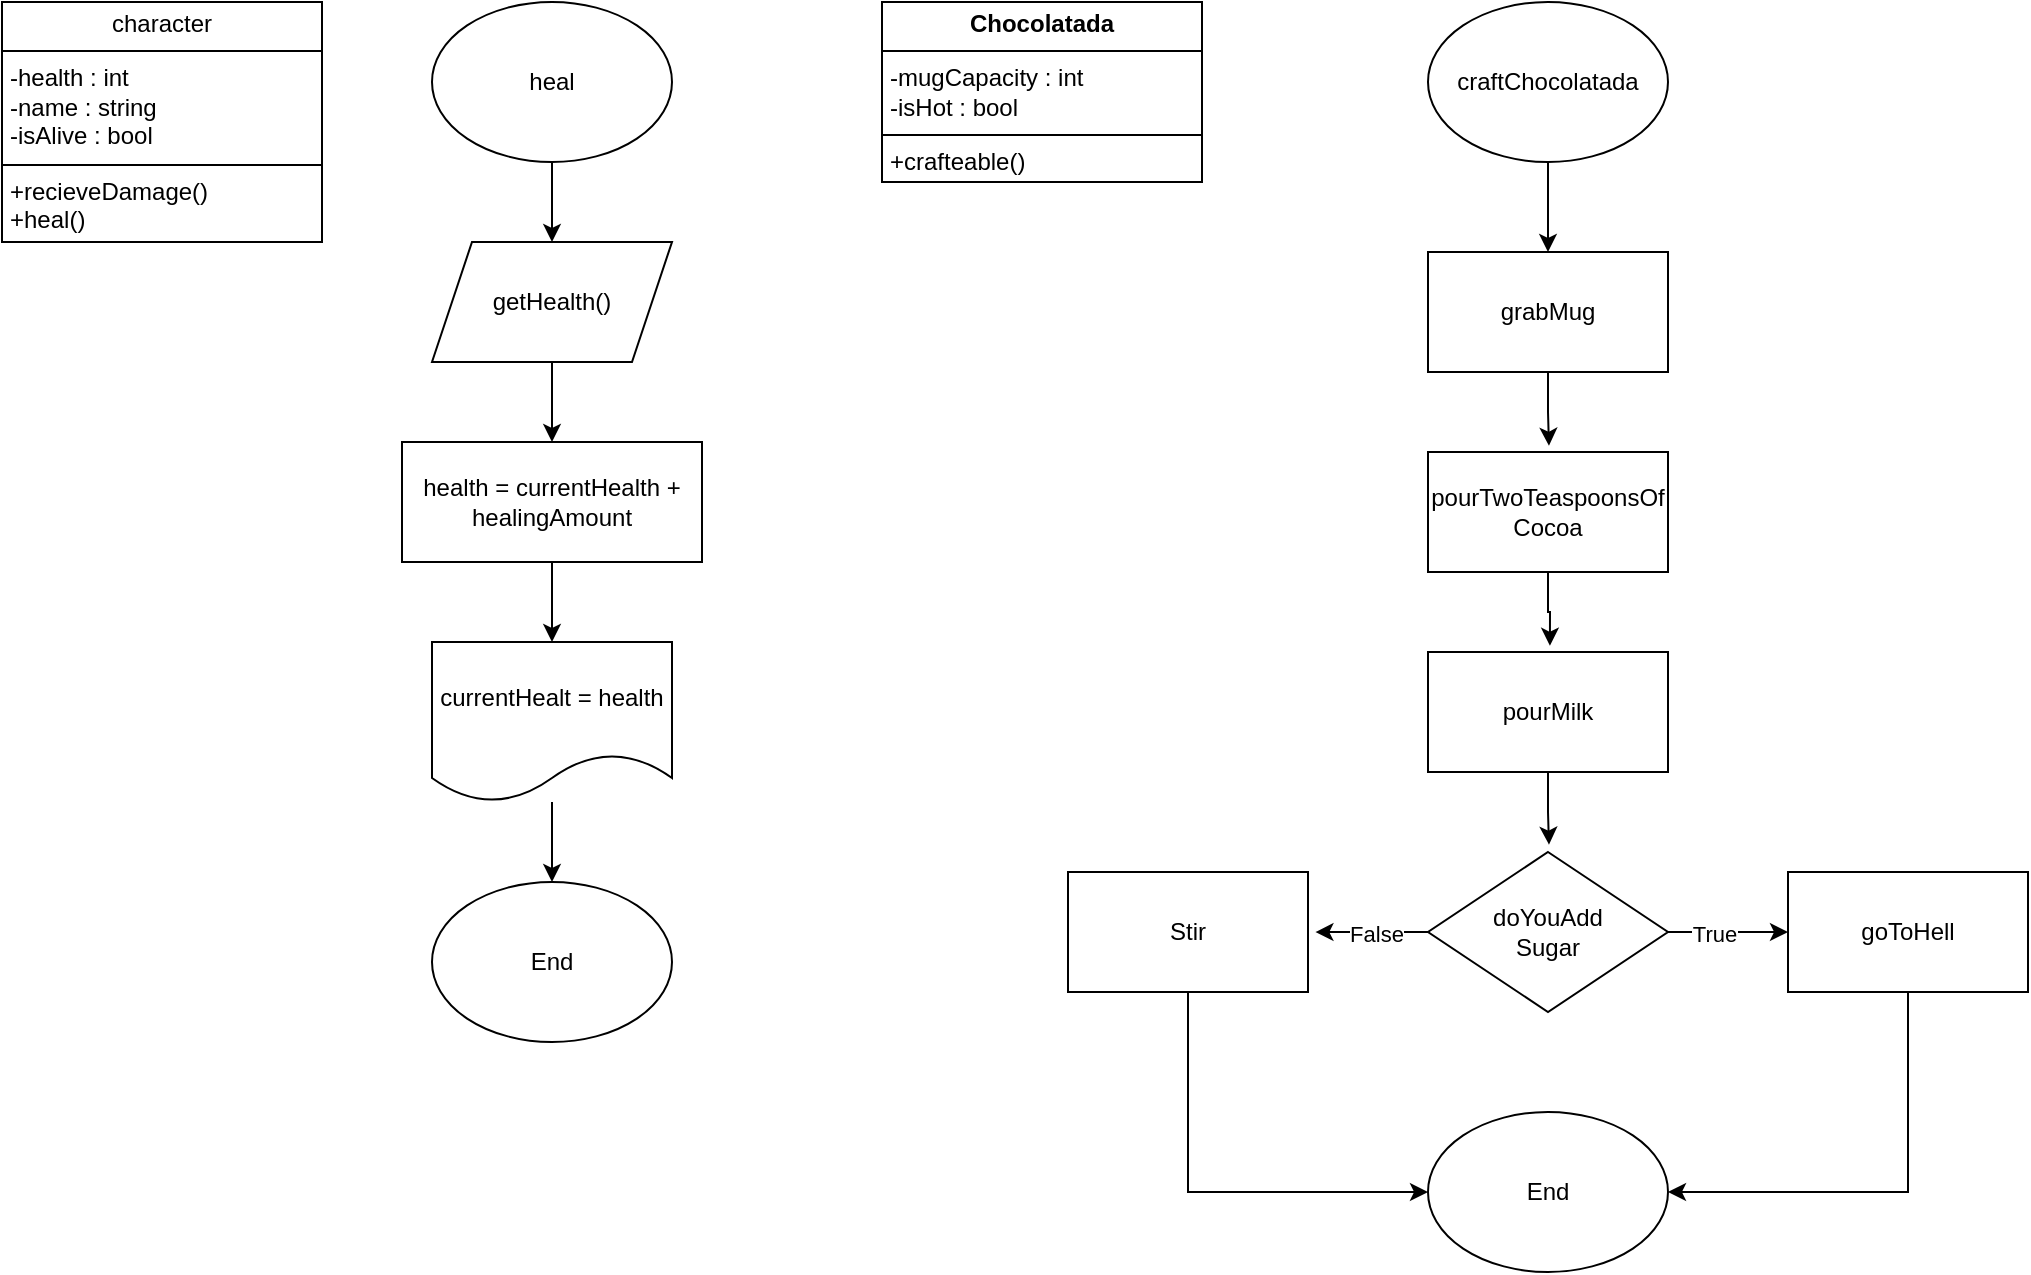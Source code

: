 <mxfile version="24.3.0" type="device">
  <diagram name="Page-1" id="6TrsQpdqu2yxD2Ganpot">
    <mxGraphModel dx="1509" dy="825" grid="1" gridSize="10" guides="1" tooltips="1" connect="1" arrows="1" fold="1" page="1" pageScale="1" pageWidth="827" pageHeight="1169" math="0" shadow="0">
      <root>
        <mxCell id="0" />
        <mxCell id="1" parent="0" />
        <mxCell id="Q3QI0EhAg8i-hHH3-Zzy-1" value="&lt;p style=&quot;margin:0px;margin-top:4px;text-align:center;&quot;&gt;character&lt;/p&gt;&lt;hr size=&quot;1&quot; style=&quot;border-style:solid;&quot;&gt;&lt;p style=&quot;margin:0px;margin-left:4px;&quot;&gt;-health : int&lt;/p&gt;&lt;p style=&quot;margin:0px;margin-left:4px;&quot;&gt;-name : string&lt;/p&gt;&lt;p style=&quot;margin:0px;margin-left:4px;&quot;&gt;-isAlive : bool&lt;/p&gt;&lt;hr size=&quot;1&quot; style=&quot;border-style:solid;&quot;&gt;&lt;p style=&quot;margin:0px;margin-left:4px;&quot;&gt;+recieveDamage()&lt;/p&gt;&lt;p style=&quot;margin:0px;margin-left:4px;&quot;&gt;+heal()&lt;/p&gt;&lt;p style=&quot;margin:0px;margin-left:4px;&quot;&gt;&lt;br&gt;&lt;/p&gt;" style="verticalAlign=top;align=left;overflow=fill;html=1;whiteSpace=wrap;" parent="1" vertex="1">
          <mxGeometry x="40" y="40" width="160" height="120" as="geometry" />
        </mxCell>
        <mxCell id="Q3QI0EhAg8i-hHH3-Zzy-6" style="edgeStyle=orthogonalEdgeStyle;rounded=0;orthogonalLoop=1;jettySize=auto;html=1;entryX=0.5;entryY=0;entryDx=0;entryDy=0;" parent="1" source="Q3QI0EhAg8i-hHH3-Zzy-4" target="Q3QI0EhAg8i-hHH3-Zzy-5" edge="1">
          <mxGeometry relative="1" as="geometry" />
        </mxCell>
        <mxCell id="Q3QI0EhAg8i-hHH3-Zzy-4" value="heal" style="ellipse;whiteSpace=wrap;html=1;" parent="1" vertex="1">
          <mxGeometry x="255" y="40" width="120" height="80" as="geometry" />
        </mxCell>
        <mxCell id="JCwVGntR2cU_NiDgmsC5-1" style="edgeStyle=orthogonalEdgeStyle;rounded=0;orthogonalLoop=1;jettySize=auto;html=1;" parent="1" source="Q3QI0EhAg8i-hHH3-Zzy-5" target="JCwVGntR2cU_NiDgmsC5-2" edge="1">
          <mxGeometry relative="1" as="geometry">
            <mxPoint x="315" y="270" as="targetPoint" />
          </mxGeometry>
        </mxCell>
        <mxCell id="Q3QI0EhAg8i-hHH3-Zzy-5" value="getHealth()" style="shape=parallelogram;perimeter=parallelogramPerimeter;whiteSpace=wrap;html=1;fixedSize=1;" parent="1" vertex="1">
          <mxGeometry x="255" y="160" width="120" height="60" as="geometry" />
        </mxCell>
        <mxCell id="JCwVGntR2cU_NiDgmsC5-3" style="edgeStyle=orthogonalEdgeStyle;rounded=0;orthogonalLoop=1;jettySize=auto;html=1;" parent="1" source="JCwVGntR2cU_NiDgmsC5-2" target="JCwVGntR2cU_NiDgmsC5-4" edge="1">
          <mxGeometry relative="1" as="geometry">
            <mxPoint x="315" y="360" as="targetPoint" />
          </mxGeometry>
        </mxCell>
        <mxCell id="JCwVGntR2cU_NiDgmsC5-2" value="health = currentHealth + healingAmount" style="rounded=0;whiteSpace=wrap;html=1;" parent="1" vertex="1">
          <mxGeometry x="240" y="260" width="150" height="60" as="geometry" />
        </mxCell>
        <mxCell id="JCwVGntR2cU_NiDgmsC5-5" style="edgeStyle=orthogonalEdgeStyle;rounded=0;orthogonalLoop=1;jettySize=auto;html=1;" parent="1" source="JCwVGntR2cU_NiDgmsC5-4" target="JCwVGntR2cU_NiDgmsC5-6" edge="1">
          <mxGeometry relative="1" as="geometry">
            <mxPoint x="315" y="480" as="targetPoint" />
          </mxGeometry>
        </mxCell>
        <mxCell id="JCwVGntR2cU_NiDgmsC5-4" value="currentHealt = health" style="shape=document;whiteSpace=wrap;html=1;boundedLbl=1;" parent="1" vertex="1">
          <mxGeometry x="255" y="360" width="120" height="80" as="geometry" />
        </mxCell>
        <mxCell id="JCwVGntR2cU_NiDgmsC5-6" value="End" style="ellipse;whiteSpace=wrap;html=1;" parent="1" vertex="1">
          <mxGeometry x="255" y="480" width="120" height="80" as="geometry" />
        </mxCell>
        <mxCell id="JCwVGntR2cU_NiDgmsC5-9" style="edgeStyle=orthogonalEdgeStyle;rounded=0;orthogonalLoop=1;jettySize=auto;html=1;entryX=0.5;entryY=0;entryDx=0;entryDy=0;" parent="1" source="JCwVGntR2cU_NiDgmsC5-8" target="JCwVGntR2cU_NiDgmsC5-20" edge="1">
          <mxGeometry relative="1" as="geometry">
            <mxPoint x="813.029" y="155.019" as="targetPoint" />
          </mxGeometry>
        </mxCell>
        <mxCell id="JCwVGntR2cU_NiDgmsC5-8" value="craftChocolatada" style="ellipse;whiteSpace=wrap;html=1;" parent="1" vertex="1">
          <mxGeometry x="753" y="40" width="120" height="80" as="geometry" />
        </mxCell>
        <mxCell id="JCwVGntR2cU_NiDgmsC5-20" value="grabMug" style="rounded=0;whiteSpace=wrap;html=1;" parent="1" vertex="1">
          <mxGeometry x="753" y="165" width="120" height="60" as="geometry" />
        </mxCell>
        <mxCell id="JCwVGntR2cU_NiDgmsC5-21" value="pourTwoTeaspoonsOf&lt;div&gt;Cocoa&lt;/div&gt;" style="rounded=0;whiteSpace=wrap;html=1;" parent="1" vertex="1">
          <mxGeometry x="753" y="265" width="120" height="60" as="geometry" />
        </mxCell>
        <mxCell id="JCwVGntR2cU_NiDgmsC5-22" style="edgeStyle=orthogonalEdgeStyle;rounded=0;orthogonalLoop=1;jettySize=auto;html=1;entryX=0.504;entryY=-0.052;entryDx=0;entryDy=0;entryPerimeter=0;" parent="1" source="JCwVGntR2cU_NiDgmsC5-20" target="JCwVGntR2cU_NiDgmsC5-21" edge="1">
          <mxGeometry relative="1" as="geometry" />
        </mxCell>
        <mxCell id="JCwVGntR2cU_NiDgmsC5-23" value="pourMilk" style="rounded=0;whiteSpace=wrap;html=1;" parent="1" vertex="1">
          <mxGeometry x="753" y="365" width="120" height="60" as="geometry" />
        </mxCell>
        <mxCell id="JCwVGntR2cU_NiDgmsC5-24" style="edgeStyle=orthogonalEdgeStyle;rounded=0;orthogonalLoop=1;jettySize=auto;html=1;entryX=0.508;entryY=-0.052;entryDx=0;entryDy=0;entryPerimeter=0;" parent="1" source="JCwVGntR2cU_NiDgmsC5-21" target="JCwVGntR2cU_NiDgmsC5-23" edge="1">
          <mxGeometry relative="1" as="geometry" />
        </mxCell>
        <mxCell id="JCwVGntR2cU_NiDgmsC5-26" style="edgeStyle=orthogonalEdgeStyle;rounded=0;orthogonalLoop=1;jettySize=auto;html=1;entryX=0.504;entryY=-0.046;entryDx=0;entryDy=0;entryPerimeter=0;" parent="1" source="JCwVGntR2cU_NiDgmsC5-23" target="JCwVGntR2cU_NiDgmsC5-27" edge="1">
          <mxGeometry relative="1" as="geometry">
            <mxPoint x="1032.28" y="490.74" as="targetPoint" />
          </mxGeometry>
        </mxCell>
        <mxCell id="JCwVGntR2cU_NiDgmsC5-29" style="edgeStyle=orthogonalEdgeStyle;rounded=0;orthogonalLoop=1;jettySize=auto;html=1;entryX=0;entryY=0.5;entryDx=0;entryDy=0;" parent="1" source="JCwVGntR2cU_NiDgmsC5-27" target="JCwVGntR2cU_NiDgmsC5-28" edge="1">
          <mxGeometry relative="1" as="geometry" />
        </mxCell>
        <mxCell id="JCwVGntR2cU_NiDgmsC5-30" value="True" style="edgeLabel;html=1;align=center;verticalAlign=middle;resizable=0;points=[];" parent="JCwVGntR2cU_NiDgmsC5-29" vertex="1" connectable="0">
          <mxGeometry x="-0.258" y="-1" relative="1" as="geometry">
            <mxPoint as="offset" />
          </mxGeometry>
        </mxCell>
        <mxCell id="JCwVGntR2cU_NiDgmsC5-27" value="doYouAdd&lt;div&gt;Sugar&lt;/div&gt;" style="rhombus;whiteSpace=wrap;html=1;" parent="1" vertex="1">
          <mxGeometry x="753" y="465" width="120" height="80" as="geometry" />
        </mxCell>
        <mxCell id="JCwVGntR2cU_NiDgmsC5-37" style="edgeStyle=orthogonalEdgeStyle;rounded=0;orthogonalLoop=1;jettySize=auto;html=1;entryX=1;entryY=0.5;entryDx=0;entryDy=0;" parent="1" source="JCwVGntR2cU_NiDgmsC5-28" target="JCwVGntR2cU_NiDgmsC5-35" edge="1">
          <mxGeometry relative="1" as="geometry">
            <Array as="points">
              <mxPoint x="993" y="635" />
            </Array>
          </mxGeometry>
        </mxCell>
        <mxCell id="JCwVGntR2cU_NiDgmsC5-28" value="goToHell" style="rounded=0;whiteSpace=wrap;html=1;" parent="1" vertex="1">
          <mxGeometry x="933" y="475" width="120" height="60" as="geometry" />
        </mxCell>
        <mxCell id="JCwVGntR2cU_NiDgmsC5-36" style="edgeStyle=orthogonalEdgeStyle;rounded=0;orthogonalLoop=1;jettySize=auto;html=1;entryX=0;entryY=0.5;entryDx=0;entryDy=0;" parent="1" source="JCwVGntR2cU_NiDgmsC5-31" target="JCwVGntR2cU_NiDgmsC5-35" edge="1">
          <mxGeometry relative="1" as="geometry">
            <Array as="points">
              <mxPoint x="633" y="635" />
            </Array>
          </mxGeometry>
        </mxCell>
        <mxCell id="JCwVGntR2cU_NiDgmsC5-31" value="Stir" style="rounded=0;whiteSpace=wrap;html=1;" parent="1" vertex="1">
          <mxGeometry x="573" y="475" width="120" height="60" as="geometry" />
        </mxCell>
        <mxCell id="JCwVGntR2cU_NiDgmsC5-32" style="edgeStyle=orthogonalEdgeStyle;rounded=0;orthogonalLoop=1;jettySize=auto;html=1;entryX=1.031;entryY=0.501;entryDx=0;entryDy=0;entryPerimeter=0;" parent="1" source="JCwVGntR2cU_NiDgmsC5-27" target="JCwVGntR2cU_NiDgmsC5-31" edge="1">
          <mxGeometry relative="1" as="geometry" />
        </mxCell>
        <mxCell id="JCwVGntR2cU_NiDgmsC5-34" value="False" style="edgeLabel;html=1;align=center;verticalAlign=middle;resizable=0;points=[];" parent="JCwVGntR2cU_NiDgmsC5-32" vertex="1" connectable="0">
          <mxGeometry x="-0.145" y="1" relative="1" as="geometry">
            <mxPoint x="-2" as="offset" />
          </mxGeometry>
        </mxCell>
        <mxCell id="JCwVGntR2cU_NiDgmsC5-35" value="End" style="ellipse;whiteSpace=wrap;html=1;" parent="1" vertex="1">
          <mxGeometry x="753" y="595" width="120" height="80" as="geometry" />
        </mxCell>
        <mxCell id="VD4lxAuzKKnuMsdgNhgU-1" value="&lt;p style=&quot;margin:0px;margin-top:4px;text-align:center;&quot;&gt;&lt;b&gt;Chocolatada&lt;/b&gt;&lt;/p&gt;&lt;hr size=&quot;1&quot; style=&quot;border-style:solid;&quot;&gt;&lt;p style=&quot;margin:0px;margin-left:4px;&quot;&gt;-mugCapacity : int&lt;/p&gt;&lt;p style=&quot;margin:0px;margin-left:4px;&quot;&gt;-isHot : bool&lt;/p&gt;&lt;hr size=&quot;1&quot; style=&quot;border-style:solid;&quot;&gt;&lt;p style=&quot;margin:0px;margin-left:4px;&quot;&gt;+crafteable()&lt;/p&gt;" style="verticalAlign=top;align=left;overflow=fill;html=1;whiteSpace=wrap;" vertex="1" parent="1">
          <mxGeometry x="480" y="40" width="160" height="90" as="geometry" />
        </mxCell>
      </root>
    </mxGraphModel>
  </diagram>
</mxfile>
